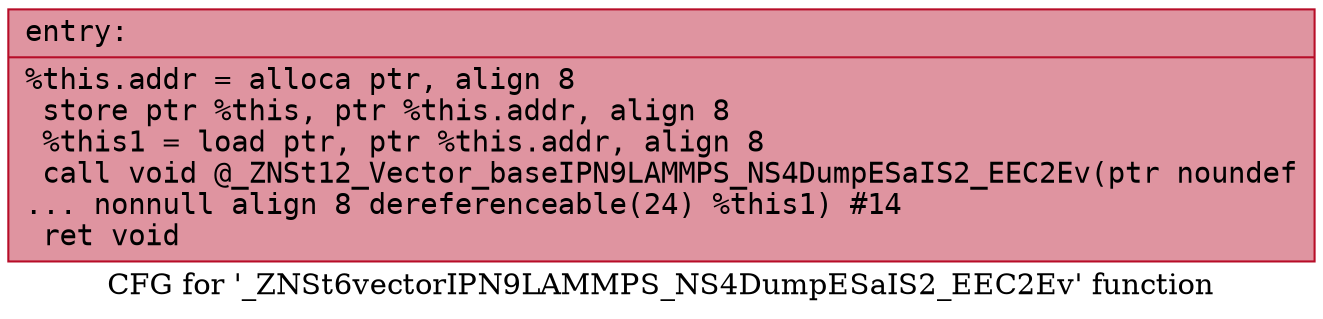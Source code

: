 digraph "CFG for '_ZNSt6vectorIPN9LAMMPS_NS4DumpESaIS2_EEC2Ev' function" {
	label="CFG for '_ZNSt6vectorIPN9LAMMPS_NS4DumpESaIS2_EEC2Ev' function";

	Node0x559d9a175e70 [shape=record,color="#b70d28ff", style=filled, fillcolor="#b70d2870" fontname="Courier",label="{entry:\l|  %this.addr = alloca ptr, align 8\l  store ptr %this, ptr %this.addr, align 8\l  %this1 = load ptr, ptr %this.addr, align 8\l  call void @_ZNSt12_Vector_baseIPN9LAMMPS_NS4DumpESaIS2_EEC2Ev(ptr noundef\l... nonnull align 8 dereferenceable(24) %this1) #14\l  ret void\l}"];
}

